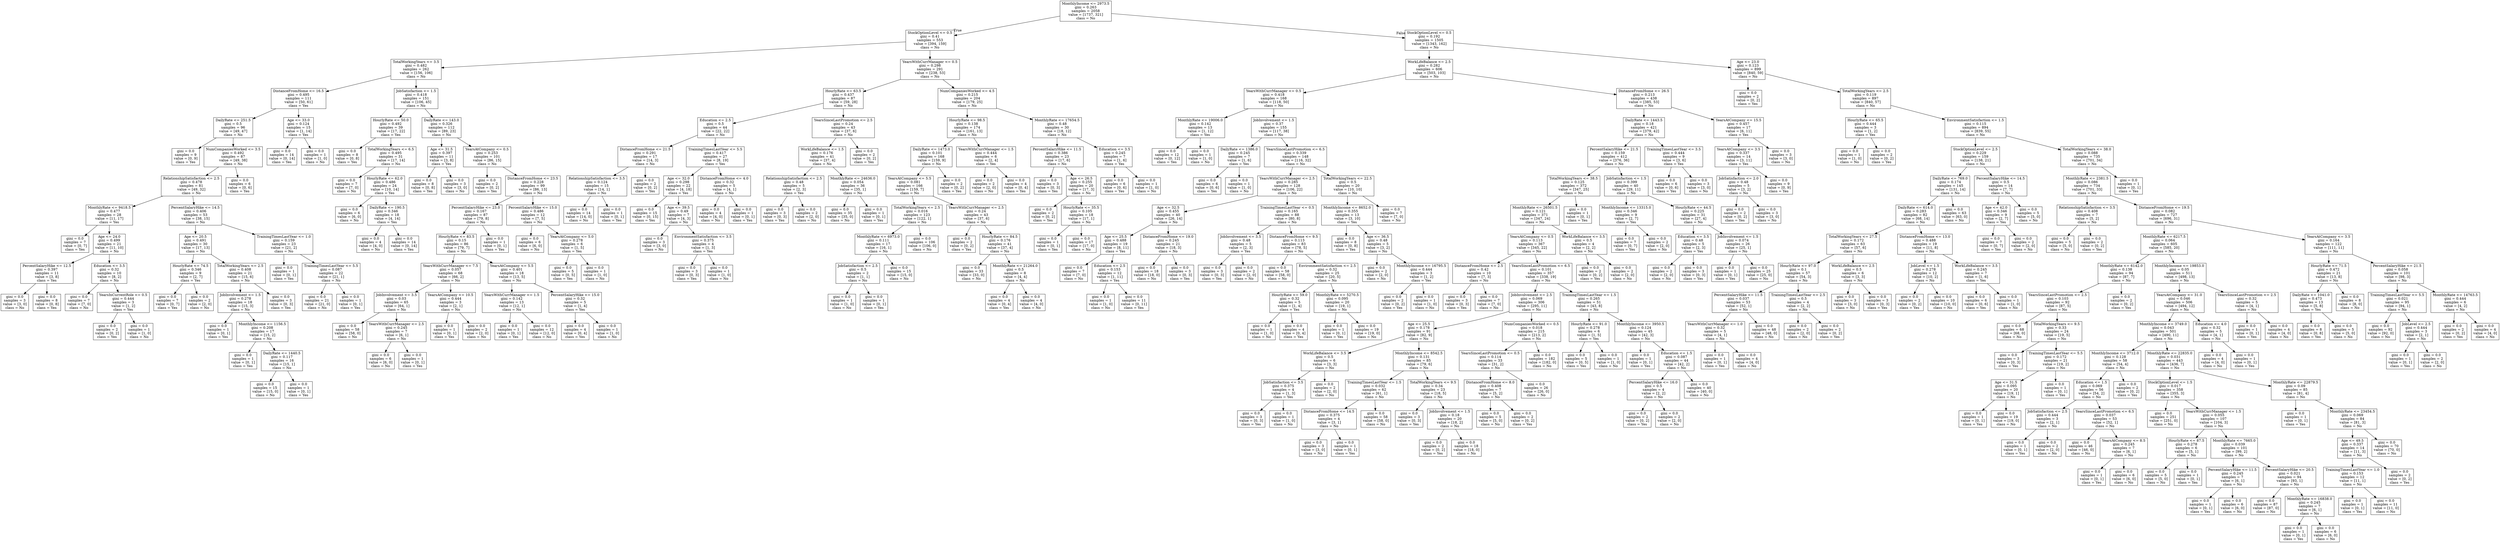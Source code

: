 digraph Tree {
node [shape=box] ;
0 [label="MonthlyIncome <= 2973.5\ngini = 0.263\nsamples = 2058\nvalue = [1737, 321]\nclass = No"] ;
1 [label="StockOptionLevel <= 0.5\ngini = 0.41\nsamples = 553\nvalue = [394, 159]\nclass = No"] ;
0 -> 1 [labeldistance=2.5, labelangle=45, headlabel="True"] ;
2 [label="TotalWorkingYears <= 3.5\ngini = 0.482\nsamples = 262\nvalue = [156, 106]\nclass = No"] ;
1 -> 2 ;
3 [label="DistanceFromHome <= 16.5\ngini = 0.495\nsamples = 111\nvalue = [50, 61]\nclass = Yes"] ;
2 -> 3 ;
4 [label="DailyRate <= 251.5\ngini = 0.5\nsamples = 96\nvalue = [49, 47]\nclass = No"] ;
3 -> 4 ;
5 [label="gini = 0.0\nsamples = 9\nvalue = [0, 9]\nclass = Yes"] ;
4 -> 5 ;
6 [label="NumCompaniesWorked <= 3.5\ngini = 0.492\nsamples = 87\nvalue = [49, 38]\nclass = No"] ;
4 -> 6 ;
7 [label="RelationshipSatisfaction <= 2.5\ngini = 0.478\nsamples = 81\nvalue = [49, 32]\nclass = No"] ;
6 -> 7 ;
8 [label="MonthlyRate <= 9418.5\ngini = 0.477\nsamples = 28\nvalue = [11, 17]\nclass = Yes"] ;
7 -> 8 ;
9 [label="gini = 0.0\nsamples = 7\nvalue = [0, 7]\nclass = Yes"] ;
8 -> 9 ;
10 [label="Age <= 24.0\ngini = 0.499\nsamples = 21\nvalue = [11, 10]\nclass = No"] ;
8 -> 10 ;
11 [label="PercentSalaryHike <= 12.5\ngini = 0.397\nsamples = 11\nvalue = [3, 8]\nclass = Yes"] ;
10 -> 11 ;
12 [label="gini = 0.0\nsamples = 3\nvalue = [3, 0]\nclass = No"] ;
11 -> 12 ;
13 [label="gini = 0.0\nsamples = 8\nvalue = [0, 8]\nclass = Yes"] ;
11 -> 13 ;
14 [label="Education <= 3.5\ngini = 0.32\nsamples = 10\nvalue = [8, 2]\nclass = No"] ;
10 -> 14 ;
15 [label="gini = 0.0\nsamples = 7\nvalue = [7, 0]\nclass = No"] ;
14 -> 15 ;
16 [label="YearsInCurrentRole <= 0.5\ngini = 0.444\nsamples = 3\nvalue = [1, 2]\nclass = Yes"] ;
14 -> 16 ;
17 [label="gini = 0.0\nsamples = 2\nvalue = [0, 2]\nclass = Yes"] ;
16 -> 17 ;
18 [label="gini = 0.0\nsamples = 1\nvalue = [1, 0]\nclass = No"] ;
16 -> 18 ;
19 [label="PercentSalaryHike <= 14.5\ngini = 0.406\nsamples = 53\nvalue = [38, 15]\nclass = No"] ;
7 -> 19 ;
20 [label="Age <= 20.5\ngini = 0.491\nsamples = 30\nvalue = [17, 13]\nclass = No"] ;
19 -> 20 ;
21 [label="HourlyRate <= 74.5\ngini = 0.346\nsamples = 9\nvalue = [2, 7]\nclass = Yes"] ;
20 -> 21 ;
22 [label="gini = 0.0\nsamples = 7\nvalue = [0, 7]\nclass = Yes"] ;
21 -> 22 ;
23 [label="gini = 0.0\nsamples = 2\nvalue = [2, 0]\nclass = No"] ;
21 -> 23 ;
24 [label="TotalWorkingYears <= 2.5\ngini = 0.408\nsamples = 21\nvalue = [15, 6]\nclass = No"] ;
20 -> 24 ;
25 [label="JobInvolvement <= 1.5\ngini = 0.278\nsamples = 18\nvalue = [15, 3]\nclass = No"] ;
24 -> 25 ;
26 [label="gini = 0.0\nsamples = 1\nvalue = [0, 1]\nclass = Yes"] ;
25 -> 26 ;
27 [label="MonthlyIncome <= 1156.5\ngini = 0.208\nsamples = 17\nvalue = [15, 2]\nclass = No"] ;
25 -> 27 ;
28 [label="gini = 0.0\nsamples = 1\nvalue = [0, 1]\nclass = Yes"] ;
27 -> 28 ;
29 [label="DailyRate <= 1440.5\ngini = 0.117\nsamples = 16\nvalue = [15, 1]\nclass = No"] ;
27 -> 29 ;
30 [label="gini = 0.0\nsamples = 15\nvalue = [15, 0]\nclass = No"] ;
29 -> 30 ;
31 [label="gini = 0.0\nsamples = 1\nvalue = [0, 1]\nclass = Yes"] ;
29 -> 31 ;
32 [label="gini = 0.0\nsamples = 3\nvalue = [0, 3]\nclass = Yes"] ;
24 -> 32 ;
33 [label="TrainingTimesLastYear <= 1.0\ngini = 0.159\nsamples = 23\nvalue = [21, 2]\nclass = No"] ;
19 -> 33 ;
34 [label="gini = 0.0\nsamples = 1\nvalue = [0, 1]\nclass = Yes"] ;
33 -> 34 ;
35 [label="TrainingTimesLastYear <= 5.5\ngini = 0.087\nsamples = 22\nvalue = [21, 1]\nclass = No"] ;
33 -> 35 ;
36 [label="gini = 0.0\nsamples = 21\nvalue = [21, 0]\nclass = No"] ;
35 -> 36 ;
37 [label="gini = 0.0\nsamples = 1\nvalue = [0, 1]\nclass = Yes"] ;
35 -> 37 ;
38 [label="gini = 0.0\nsamples = 6\nvalue = [0, 6]\nclass = Yes"] ;
6 -> 38 ;
39 [label="Age <= 33.0\ngini = 0.124\nsamples = 15\nvalue = [1, 14]\nclass = Yes"] ;
3 -> 39 ;
40 [label="gini = 0.0\nsamples = 14\nvalue = [0, 14]\nclass = Yes"] ;
39 -> 40 ;
41 [label="gini = 0.0\nsamples = 1\nvalue = [1, 0]\nclass = No"] ;
39 -> 41 ;
42 [label="JobSatisfaction <= 1.5\ngini = 0.418\nsamples = 151\nvalue = [106, 45]\nclass = No"] ;
2 -> 42 ;
43 [label="HourlyRate <= 50.0\ngini = 0.492\nsamples = 39\nvalue = [17, 22]\nclass = Yes"] ;
42 -> 43 ;
44 [label="gini = 0.0\nsamples = 8\nvalue = [0, 8]\nclass = Yes"] ;
43 -> 44 ;
45 [label="TotalWorkingYears <= 6.5\ngini = 0.495\nsamples = 31\nvalue = [17, 14]\nclass = No"] ;
43 -> 45 ;
46 [label="gini = 0.0\nsamples = 7\nvalue = [7, 0]\nclass = No"] ;
45 -> 46 ;
47 [label="HourlyRate <= 62.0\ngini = 0.486\nsamples = 24\nvalue = [10, 14]\nclass = Yes"] ;
45 -> 47 ;
48 [label="gini = 0.0\nsamples = 6\nvalue = [6, 0]\nclass = No"] ;
47 -> 48 ;
49 [label="DailyRate <= 190.5\ngini = 0.346\nsamples = 18\nvalue = [4, 14]\nclass = Yes"] ;
47 -> 49 ;
50 [label="gini = 0.0\nsamples = 4\nvalue = [4, 0]\nclass = No"] ;
49 -> 50 ;
51 [label="gini = 0.0\nsamples = 14\nvalue = [0, 14]\nclass = Yes"] ;
49 -> 51 ;
52 [label="DailyRate <= 143.0\ngini = 0.326\nsamples = 112\nvalue = [89, 23]\nclass = No"] ;
42 -> 52 ;
53 [label="Age <= 31.5\ngini = 0.397\nsamples = 11\nvalue = [3, 8]\nclass = Yes"] ;
52 -> 53 ;
54 [label="gini = 0.0\nsamples = 8\nvalue = [0, 8]\nclass = Yes"] ;
53 -> 54 ;
55 [label="gini = 0.0\nsamples = 3\nvalue = [3, 0]\nclass = No"] ;
53 -> 55 ;
56 [label="YearsAtCompany <= 0.5\ngini = 0.253\nsamples = 101\nvalue = [86, 15]\nclass = No"] ;
52 -> 56 ;
57 [label="gini = 0.0\nsamples = 2\nvalue = [0, 2]\nclass = Yes"] ;
56 -> 57 ;
58 [label="DistanceFromHome <= 23.5\ngini = 0.228\nsamples = 99\nvalue = [86, 13]\nclass = No"] ;
56 -> 58 ;
59 [label="PercentSalaryHike <= 23.0\ngini = 0.167\nsamples = 87\nvalue = [79, 8]\nclass = No"] ;
58 -> 59 ;
60 [label="HourlyRate <= 83.5\ngini = 0.15\nsamples = 86\nvalue = [79, 7]\nclass = No"] ;
59 -> 60 ;
61 [label="YearsWithCurrManager <= 7.5\ngini = 0.057\nsamples = 68\nvalue = [66, 2]\nclass = No"] ;
60 -> 61 ;
62 [label="JobInvolvement <= 3.5\ngini = 0.03\nsamples = 65\nvalue = [64, 1]\nclass = No"] ;
61 -> 62 ;
63 [label="gini = 0.0\nsamples = 58\nvalue = [58, 0]\nclass = No"] ;
62 -> 63 ;
64 [label="YearsWithCurrManager <= 2.5\ngini = 0.245\nsamples = 7\nvalue = [6, 1]\nclass = No"] ;
62 -> 64 ;
65 [label="gini = 0.0\nsamples = 6\nvalue = [6, 0]\nclass = No"] ;
64 -> 65 ;
66 [label="gini = 0.0\nsamples = 1\nvalue = [0, 1]\nclass = Yes"] ;
64 -> 66 ;
67 [label="YearsAtCompany <= 10.5\ngini = 0.444\nsamples = 3\nvalue = [2, 1]\nclass = No"] ;
61 -> 67 ;
68 [label="gini = 0.0\nsamples = 1\nvalue = [0, 1]\nclass = Yes"] ;
67 -> 68 ;
69 [label="gini = 0.0\nsamples = 2\nvalue = [2, 0]\nclass = No"] ;
67 -> 69 ;
70 [label="YearsAtCompany <= 5.5\ngini = 0.401\nsamples = 18\nvalue = [13, 5]\nclass = No"] ;
60 -> 70 ;
71 [label="YearsWithCurrManager <= 1.5\ngini = 0.142\nsamples = 13\nvalue = [12, 1]\nclass = No"] ;
70 -> 71 ;
72 [label="gini = 0.0\nsamples = 1\nvalue = [0, 1]\nclass = Yes"] ;
71 -> 72 ;
73 [label="gini = 0.0\nsamples = 12\nvalue = [12, 0]\nclass = No"] ;
71 -> 73 ;
74 [label="PercentSalaryHike <= 15.0\ngini = 0.32\nsamples = 5\nvalue = [1, 4]\nclass = Yes"] ;
70 -> 74 ;
75 [label="gini = 0.0\nsamples = 4\nvalue = [0, 4]\nclass = Yes"] ;
74 -> 75 ;
76 [label="gini = 0.0\nsamples = 1\nvalue = [1, 0]\nclass = No"] ;
74 -> 76 ;
77 [label="gini = 0.0\nsamples = 1\nvalue = [0, 1]\nclass = Yes"] ;
59 -> 77 ;
78 [label="PercentSalaryHike <= 15.0\ngini = 0.486\nsamples = 12\nvalue = [7, 5]\nclass = No"] ;
58 -> 78 ;
79 [label="gini = 0.0\nsamples = 6\nvalue = [6, 0]\nclass = No"] ;
78 -> 79 ;
80 [label="YearsAtCompany <= 5.0\ngini = 0.278\nsamples = 6\nvalue = [1, 5]\nclass = Yes"] ;
78 -> 80 ;
81 [label="gini = 0.0\nsamples = 5\nvalue = [0, 5]\nclass = Yes"] ;
80 -> 81 ;
82 [label="gini = 0.0\nsamples = 1\nvalue = [1, 0]\nclass = No"] ;
80 -> 82 ;
83 [label="YearsWithCurrManager <= 0.5\ngini = 0.298\nsamples = 291\nvalue = [238, 53]\nclass = No"] ;
1 -> 83 ;
84 [label="HourlyRate <= 63.5\ngini = 0.437\nsamples = 87\nvalue = [59, 28]\nclass = No"] ;
83 -> 84 ;
85 [label="Education <= 2.5\ngini = 0.5\nsamples = 44\nvalue = [22, 22]\nclass = No"] ;
84 -> 85 ;
86 [label="DistanceFromHome <= 21.5\ngini = 0.291\nsamples = 17\nvalue = [14, 3]\nclass = No"] ;
85 -> 86 ;
87 [label="RelationshipSatisfaction <= 3.5\ngini = 0.124\nsamples = 15\nvalue = [14, 1]\nclass = No"] ;
86 -> 87 ;
88 [label="gini = 0.0\nsamples = 14\nvalue = [14, 0]\nclass = No"] ;
87 -> 88 ;
89 [label="gini = 0.0\nsamples = 1\nvalue = [0, 1]\nclass = Yes"] ;
87 -> 89 ;
90 [label="gini = 0.0\nsamples = 2\nvalue = [0, 2]\nclass = Yes"] ;
86 -> 90 ;
91 [label="TrainingTimesLastYear <= 5.5\ngini = 0.417\nsamples = 27\nvalue = [8, 19]\nclass = Yes"] ;
85 -> 91 ;
92 [label="Age <= 32.0\ngini = 0.298\nsamples = 22\nvalue = [4, 18]\nclass = Yes"] ;
91 -> 92 ;
93 [label="gini = 0.0\nsamples = 15\nvalue = [0, 15]\nclass = Yes"] ;
92 -> 93 ;
94 [label="Age <= 39.5\ngini = 0.49\nsamples = 7\nvalue = [4, 3]\nclass = No"] ;
92 -> 94 ;
95 [label="gini = 0.0\nsamples = 3\nvalue = [3, 0]\nclass = No"] ;
94 -> 95 ;
96 [label="EnvironmentSatisfaction <= 3.5\ngini = 0.375\nsamples = 4\nvalue = [1, 3]\nclass = Yes"] ;
94 -> 96 ;
97 [label="gini = 0.0\nsamples = 3\nvalue = [0, 3]\nclass = Yes"] ;
96 -> 97 ;
98 [label="gini = 0.0\nsamples = 1\nvalue = [1, 0]\nclass = No"] ;
96 -> 98 ;
99 [label="DistanceFromHome <= 4.0\ngini = 0.32\nsamples = 5\nvalue = [4, 1]\nclass = No"] ;
91 -> 99 ;
100 [label="gini = 0.0\nsamples = 4\nvalue = [4, 0]\nclass = No"] ;
99 -> 100 ;
101 [label="gini = 0.0\nsamples = 1\nvalue = [0, 1]\nclass = Yes"] ;
99 -> 101 ;
102 [label="YearsSinceLastPromotion <= 2.5\ngini = 0.24\nsamples = 43\nvalue = [37, 6]\nclass = No"] ;
84 -> 102 ;
103 [label="WorkLifeBalance <= 1.5\ngini = 0.176\nsamples = 41\nvalue = [37, 4]\nclass = No"] ;
102 -> 103 ;
104 [label="RelationshipSatisfaction <= 2.5\ngini = 0.48\nsamples = 5\nvalue = [2, 3]\nclass = Yes"] ;
103 -> 104 ;
105 [label="gini = 0.0\nsamples = 3\nvalue = [0, 3]\nclass = Yes"] ;
104 -> 105 ;
106 [label="gini = 0.0\nsamples = 2\nvalue = [2, 0]\nclass = No"] ;
104 -> 106 ;
107 [label="MonthlyRate <= 24636.0\ngini = 0.054\nsamples = 36\nvalue = [35, 1]\nclass = No"] ;
103 -> 107 ;
108 [label="gini = 0.0\nsamples = 35\nvalue = [35, 0]\nclass = No"] ;
107 -> 108 ;
109 [label="gini = 0.0\nsamples = 1\nvalue = [0, 1]\nclass = Yes"] ;
107 -> 109 ;
110 [label="gini = 0.0\nsamples = 2\nvalue = [0, 2]\nclass = Yes"] ;
102 -> 110 ;
111 [label="NumCompaniesWorked <= 4.5\ngini = 0.215\nsamples = 204\nvalue = [179, 25]\nclass = No"] ;
83 -> 111 ;
112 [label="HourlyRate <= 98.5\ngini = 0.138\nsamples = 174\nvalue = [161, 13]\nclass = No"] ;
111 -> 112 ;
113 [label="DailyRate <= 1473.0\ngini = 0.101\nsamples = 168\nvalue = [159, 9]\nclass = No"] ;
112 -> 113 ;
114 [label="YearsAtCompany <= 5.5\ngini = 0.081\nsamples = 166\nvalue = [159, 7]\nclass = No"] ;
113 -> 114 ;
115 [label="TotalWorkingYears <= 2.5\ngini = 0.016\nsamples = 123\nvalue = [122, 1]\nclass = No"] ;
114 -> 115 ;
116 [label="MonthlyRate <= 6973.0\ngini = 0.111\nsamples = 17\nvalue = [16, 1]\nclass = No"] ;
115 -> 116 ;
117 [label="JobSatisfaction <= 2.5\ngini = 0.5\nsamples = 2\nvalue = [1, 1]\nclass = No"] ;
116 -> 117 ;
118 [label="gini = 0.0\nsamples = 1\nvalue = [1, 0]\nclass = No"] ;
117 -> 118 ;
119 [label="gini = 0.0\nsamples = 1\nvalue = [0, 1]\nclass = Yes"] ;
117 -> 119 ;
120 [label="gini = 0.0\nsamples = 15\nvalue = [15, 0]\nclass = No"] ;
116 -> 120 ;
121 [label="gini = 0.0\nsamples = 106\nvalue = [106, 0]\nclass = No"] ;
115 -> 121 ;
122 [label="YearsWithCurrManager <= 2.5\ngini = 0.24\nsamples = 43\nvalue = [37, 6]\nclass = No"] ;
114 -> 122 ;
123 [label="gini = 0.0\nsamples = 2\nvalue = [0, 2]\nclass = Yes"] ;
122 -> 123 ;
124 [label="HourlyRate <= 84.5\ngini = 0.176\nsamples = 41\nvalue = [37, 4]\nclass = No"] ;
122 -> 124 ;
125 [label="gini = 0.0\nsamples = 33\nvalue = [33, 0]\nclass = No"] ;
124 -> 125 ;
126 [label="MonthlyRate <= 21264.0\ngini = 0.5\nsamples = 8\nvalue = [4, 4]\nclass = No"] ;
124 -> 126 ;
127 [label="gini = 0.0\nsamples = 4\nvalue = [0, 4]\nclass = Yes"] ;
126 -> 127 ;
128 [label="gini = 0.0\nsamples = 4\nvalue = [4, 0]\nclass = No"] ;
126 -> 128 ;
129 [label="gini = 0.0\nsamples = 2\nvalue = [0, 2]\nclass = Yes"] ;
113 -> 129 ;
130 [label="YearsWithCurrManager <= 1.5\ngini = 0.444\nsamples = 6\nvalue = [2, 4]\nclass = Yes"] ;
112 -> 130 ;
131 [label="gini = 0.0\nsamples = 2\nvalue = [2, 0]\nclass = No"] ;
130 -> 131 ;
132 [label="gini = 0.0\nsamples = 4\nvalue = [0, 4]\nclass = Yes"] ;
130 -> 132 ;
133 [label="MonthlyRate <= 17654.5\ngini = 0.48\nsamples = 30\nvalue = [18, 12]\nclass = No"] ;
111 -> 133 ;
134 [label="PercentSalaryHike <= 11.5\ngini = 0.386\nsamples = 23\nvalue = [17, 6]\nclass = No"] ;
133 -> 134 ;
135 [label="gini = 0.0\nsamples = 3\nvalue = [0, 3]\nclass = Yes"] ;
134 -> 135 ;
136 [label="Age <= 26.5\ngini = 0.255\nsamples = 20\nvalue = [17, 3]\nclass = No"] ;
134 -> 136 ;
137 [label="gini = 0.0\nsamples = 2\nvalue = [0, 2]\nclass = Yes"] ;
136 -> 137 ;
138 [label="HourlyRate <= 35.5\ngini = 0.105\nsamples = 18\nvalue = [17, 1]\nclass = No"] ;
136 -> 138 ;
139 [label="gini = 0.0\nsamples = 1\nvalue = [0, 1]\nclass = Yes"] ;
138 -> 139 ;
140 [label="gini = 0.0\nsamples = 17\nvalue = [17, 0]\nclass = No"] ;
138 -> 140 ;
141 [label="Education <= 3.5\ngini = 0.245\nsamples = 7\nvalue = [1, 6]\nclass = Yes"] ;
133 -> 141 ;
142 [label="gini = 0.0\nsamples = 6\nvalue = [0, 6]\nclass = Yes"] ;
141 -> 142 ;
143 [label="gini = 0.0\nsamples = 1\nvalue = [1, 0]\nclass = No"] ;
141 -> 143 ;
144 [label="StockOptionLevel <= 0.5\ngini = 0.192\nsamples = 1505\nvalue = [1343, 162]\nclass = No"] ;
0 -> 144 [labeldistance=2.5, labelangle=-45, headlabel="False"] ;
145 [label="WorkLifeBalance <= 2.5\ngini = 0.282\nsamples = 606\nvalue = [503, 103]\nclass = No"] ;
144 -> 145 ;
146 [label="YearsWithCurrManager <= 0.5\ngini = 0.418\nsamples = 168\nvalue = [118, 50]\nclass = No"] ;
145 -> 146 ;
147 [label="MonthlyRate <= 19006.0\ngini = 0.142\nsamples = 13\nvalue = [1, 12]\nclass = Yes"] ;
146 -> 147 ;
148 [label="gini = 0.0\nsamples = 12\nvalue = [0, 12]\nclass = Yes"] ;
147 -> 148 ;
149 [label="gini = 0.0\nsamples = 1\nvalue = [1, 0]\nclass = No"] ;
147 -> 149 ;
150 [label="JobInvolvement <= 1.5\ngini = 0.37\nsamples = 155\nvalue = [117, 38]\nclass = No"] ;
146 -> 150 ;
151 [label="DailyRate <= 1386.0\ngini = 0.245\nsamples = 7\nvalue = [1, 6]\nclass = Yes"] ;
150 -> 151 ;
152 [label="gini = 0.0\nsamples = 6\nvalue = [0, 6]\nclass = Yes"] ;
151 -> 152 ;
153 [label="gini = 0.0\nsamples = 1\nvalue = [1, 0]\nclass = No"] ;
151 -> 153 ;
154 [label="YearsSinceLastPromotion <= 6.5\ngini = 0.339\nsamples = 148\nvalue = [116, 32]\nclass = No"] ;
150 -> 154 ;
155 [label="YearsWithCurrManager <= 2.5\ngini = 0.285\nsamples = 128\nvalue = [106, 22]\nclass = No"] ;
154 -> 155 ;
156 [label="Age <= 32.5\ngini = 0.455\nsamples = 40\nvalue = [26, 14]\nclass = No"] ;
155 -> 156 ;
157 [label="Age <= 25.5\ngini = 0.488\nsamples = 19\nvalue = [8, 11]\nclass = Yes"] ;
156 -> 157 ;
158 [label="gini = 0.0\nsamples = 7\nvalue = [7, 0]\nclass = No"] ;
157 -> 158 ;
159 [label="Education <= 2.5\ngini = 0.153\nsamples = 12\nvalue = [1, 11]\nclass = Yes"] ;
157 -> 159 ;
160 [label="gini = 0.0\nsamples = 1\nvalue = [1, 0]\nclass = No"] ;
159 -> 160 ;
161 [label="gini = 0.0\nsamples = 11\nvalue = [0, 11]\nclass = Yes"] ;
159 -> 161 ;
162 [label="DistanceFromHome <= 19.0\ngini = 0.245\nsamples = 21\nvalue = [18, 3]\nclass = No"] ;
156 -> 162 ;
163 [label="gini = 0.0\nsamples = 18\nvalue = [18, 0]\nclass = No"] ;
162 -> 163 ;
164 [label="gini = 0.0\nsamples = 3\nvalue = [0, 3]\nclass = Yes"] ;
162 -> 164 ;
165 [label="TrainingTimesLastYear <= 0.5\ngini = 0.165\nsamples = 88\nvalue = [80, 8]\nclass = No"] ;
155 -> 165 ;
166 [label="JobInvolvement <= 3.5\ngini = 0.48\nsamples = 5\nvalue = [2, 3]\nclass = Yes"] ;
165 -> 166 ;
167 [label="gini = 0.0\nsamples = 3\nvalue = [0, 3]\nclass = Yes"] ;
166 -> 167 ;
168 [label="gini = 0.0\nsamples = 2\nvalue = [2, 0]\nclass = No"] ;
166 -> 168 ;
169 [label="DistanceFromHome <= 9.5\ngini = 0.113\nsamples = 83\nvalue = [78, 5]\nclass = No"] ;
165 -> 169 ;
170 [label="gini = 0.0\nsamples = 58\nvalue = [58, 0]\nclass = No"] ;
169 -> 170 ;
171 [label="EnvironmentSatisfaction <= 2.5\ngini = 0.32\nsamples = 25\nvalue = [20, 5]\nclass = No"] ;
169 -> 171 ;
172 [label="HourlyRate <= 59.0\ngini = 0.32\nsamples = 5\nvalue = [1, 4]\nclass = Yes"] ;
171 -> 172 ;
173 [label="gini = 0.0\nsamples = 1\nvalue = [1, 0]\nclass = No"] ;
172 -> 173 ;
174 [label="gini = 0.0\nsamples = 4\nvalue = [0, 4]\nclass = Yes"] ;
172 -> 174 ;
175 [label="MonthlyRate <= 5270.5\ngini = 0.095\nsamples = 20\nvalue = [19, 1]\nclass = No"] ;
171 -> 175 ;
176 [label="gini = 0.0\nsamples = 1\nvalue = [0, 1]\nclass = Yes"] ;
175 -> 176 ;
177 [label="gini = 0.0\nsamples = 19\nvalue = [19, 0]\nclass = No"] ;
175 -> 177 ;
178 [label="TotalWorkingYears <= 22.5\ngini = 0.5\nsamples = 20\nvalue = [10, 10]\nclass = No"] ;
154 -> 178 ;
179 [label="MonthlyIncome <= 8652.0\ngini = 0.355\nsamples = 13\nvalue = [3, 10]\nclass = Yes"] ;
178 -> 179 ;
180 [label="gini = 0.0\nsamples = 8\nvalue = [0, 8]\nclass = Yes"] ;
179 -> 180 ;
181 [label="Age <= 36.5\ngini = 0.48\nsamples = 5\nvalue = [3, 2]\nclass = No"] ;
179 -> 181 ;
182 [label="gini = 0.0\nsamples = 2\nvalue = [2, 0]\nclass = No"] ;
181 -> 182 ;
183 [label="MonthlyIncome <= 16795.5\ngini = 0.444\nsamples = 3\nvalue = [1, 2]\nclass = Yes"] ;
181 -> 183 ;
184 [label="gini = 0.0\nsamples = 2\nvalue = [0, 2]\nclass = Yes"] ;
183 -> 184 ;
185 [label="gini = 0.0\nsamples = 1\nvalue = [1, 0]\nclass = No"] ;
183 -> 185 ;
186 [label="gini = 0.0\nsamples = 7\nvalue = [7, 0]\nclass = No"] ;
178 -> 186 ;
187 [label="DistanceFromHome <= 26.5\ngini = 0.213\nsamples = 438\nvalue = [385, 53]\nclass = No"] ;
145 -> 187 ;
188 [label="DailyRate <= 1443.5\ngini = 0.18\nsamples = 421\nvalue = [379, 42]\nclass = No"] ;
187 -> 188 ;
189 [label="PercentSalaryHike <= 21.5\ngini = 0.159\nsamples = 412\nvalue = [376, 36]\nclass = No"] ;
188 -> 189 ;
190 [label="TotalWorkingYears <= 38.5\ngini = 0.125\nsamples = 372\nvalue = [347, 25]\nclass = No"] ;
189 -> 190 ;
191 [label="MonthlyRate <= 26501.5\ngini = 0.121\nsamples = 371\nvalue = [347, 24]\nclass = No"] ;
190 -> 191 ;
192 [label="YearsAtCompany <= 0.5\ngini = 0.113\nsamples = 367\nvalue = [345, 22]\nclass = No"] ;
191 -> 192 ;
193 [label="DistanceFromHome <= 2.5\ngini = 0.42\nsamples = 10\nvalue = [7, 3]\nclass = No"] ;
192 -> 193 ;
194 [label="gini = 0.0\nsamples = 3\nvalue = [0, 3]\nclass = Yes"] ;
193 -> 194 ;
195 [label="gini = 0.0\nsamples = 7\nvalue = [7, 0]\nclass = No"] ;
193 -> 195 ;
196 [label="YearsSinceLastPromotion <= 6.5\ngini = 0.101\nsamples = 357\nvalue = [338, 19]\nclass = No"] ;
192 -> 196 ;
197 [label="JobInvolvement <= 2.5\ngini = 0.069\nsamples = 306\nvalue = [295, 11]\nclass = No"] ;
196 -> 197 ;
198 [label="Age <= 25.5\ngini = 0.178\nsamples = 91\nvalue = [82, 9]\nclass = No"] ;
197 -> 198 ;
199 [label="WorkLifeBalance <= 3.5\ngini = 0.5\nsamples = 6\nvalue = [3, 3]\nclass = No"] ;
198 -> 199 ;
200 [label="JobSatisfaction <= 3.5\ngini = 0.375\nsamples = 4\nvalue = [1, 3]\nclass = Yes"] ;
199 -> 200 ;
201 [label="gini = 0.0\nsamples = 3\nvalue = [0, 3]\nclass = Yes"] ;
200 -> 201 ;
202 [label="gini = 0.0\nsamples = 1\nvalue = [1, 0]\nclass = No"] ;
200 -> 202 ;
203 [label="gini = 0.0\nsamples = 2\nvalue = [2, 0]\nclass = No"] ;
199 -> 203 ;
204 [label="MonthlyIncome <= 8542.5\ngini = 0.131\nsamples = 85\nvalue = [79, 6]\nclass = No"] ;
198 -> 204 ;
205 [label="TrainingTimesLastYear <= 1.5\ngini = 0.032\nsamples = 62\nvalue = [61, 1]\nclass = No"] ;
204 -> 205 ;
206 [label="DistanceFromHome <= 14.5\ngini = 0.375\nsamples = 4\nvalue = [3, 1]\nclass = No"] ;
205 -> 206 ;
207 [label="gini = 0.0\nsamples = 3\nvalue = [3, 0]\nclass = No"] ;
206 -> 207 ;
208 [label="gini = 0.0\nsamples = 1\nvalue = [0, 1]\nclass = Yes"] ;
206 -> 208 ;
209 [label="gini = 0.0\nsamples = 58\nvalue = [58, 0]\nclass = No"] ;
205 -> 209 ;
210 [label="TotalWorkingYears <= 9.5\ngini = 0.34\nsamples = 23\nvalue = [18, 5]\nclass = No"] ;
204 -> 210 ;
211 [label="gini = 0.0\nsamples = 3\nvalue = [0, 3]\nclass = Yes"] ;
210 -> 211 ;
212 [label="JobInvolvement <= 1.5\ngini = 0.18\nsamples = 20\nvalue = [18, 2]\nclass = No"] ;
210 -> 212 ;
213 [label="gini = 0.0\nsamples = 2\nvalue = [0, 2]\nclass = Yes"] ;
212 -> 213 ;
214 [label="gini = 0.0\nsamples = 18\nvalue = [18, 0]\nclass = No"] ;
212 -> 214 ;
215 [label="NumCompaniesWorked <= 0.5\ngini = 0.018\nsamples = 215\nvalue = [213, 2]\nclass = No"] ;
197 -> 215 ;
216 [label="YearsSinceLastPromotion <= 0.5\ngini = 0.114\nsamples = 33\nvalue = [31, 2]\nclass = No"] ;
215 -> 216 ;
217 [label="DistanceFromHome <= 8.0\ngini = 0.408\nsamples = 7\nvalue = [5, 2]\nclass = No"] ;
216 -> 217 ;
218 [label="gini = 0.0\nsamples = 5\nvalue = [5, 0]\nclass = No"] ;
217 -> 218 ;
219 [label="gini = 0.0\nsamples = 2\nvalue = [0, 2]\nclass = Yes"] ;
217 -> 219 ;
220 [label="gini = 0.0\nsamples = 26\nvalue = [26, 0]\nclass = No"] ;
216 -> 220 ;
221 [label="gini = 0.0\nsamples = 182\nvalue = [182, 0]\nclass = No"] ;
215 -> 221 ;
222 [label="TrainingTimesLastYear <= 1.5\ngini = 0.265\nsamples = 51\nvalue = [43, 8]\nclass = No"] ;
196 -> 222 ;
223 [label="HourlyRate <= 91.0\ngini = 0.278\nsamples = 6\nvalue = [1, 5]\nclass = Yes"] ;
222 -> 223 ;
224 [label="gini = 0.0\nsamples = 5\nvalue = [0, 5]\nclass = Yes"] ;
223 -> 224 ;
225 [label="gini = 0.0\nsamples = 1\nvalue = [1, 0]\nclass = No"] ;
223 -> 225 ;
226 [label="MonthlyIncome <= 3950.5\ngini = 0.124\nsamples = 45\nvalue = [42, 3]\nclass = No"] ;
222 -> 226 ;
227 [label="gini = 0.0\nsamples = 1\nvalue = [0, 1]\nclass = Yes"] ;
226 -> 227 ;
228 [label="Education <= 1.5\ngini = 0.087\nsamples = 44\nvalue = [42, 2]\nclass = No"] ;
226 -> 228 ;
229 [label="PercentSalaryHike <= 16.0\ngini = 0.5\nsamples = 4\nvalue = [2, 2]\nclass = No"] ;
228 -> 229 ;
230 [label="gini = 0.0\nsamples = 2\nvalue = [0, 2]\nclass = Yes"] ;
229 -> 230 ;
231 [label="gini = 0.0\nsamples = 2\nvalue = [2, 0]\nclass = No"] ;
229 -> 231 ;
232 [label="gini = 0.0\nsamples = 40\nvalue = [40, 0]\nclass = No"] ;
228 -> 232 ;
233 [label="WorkLifeBalance <= 3.5\ngini = 0.5\nsamples = 4\nvalue = [2, 2]\nclass = No"] ;
191 -> 233 ;
234 [label="gini = 0.0\nsamples = 2\nvalue = [0, 2]\nclass = Yes"] ;
233 -> 234 ;
235 [label="gini = 0.0\nsamples = 2\nvalue = [2, 0]\nclass = No"] ;
233 -> 235 ;
236 [label="gini = 0.0\nsamples = 1\nvalue = [0, 1]\nclass = Yes"] ;
190 -> 236 ;
237 [label="JobSatisfaction <= 1.5\ngini = 0.399\nsamples = 40\nvalue = [29, 11]\nclass = No"] ;
189 -> 237 ;
238 [label="MonthlyIncome <= 13315.0\ngini = 0.346\nsamples = 9\nvalue = [2, 7]\nclass = Yes"] ;
237 -> 238 ;
239 [label="gini = 0.0\nsamples = 7\nvalue = [0, 7]\nclass = Yes"] ;
238 -> 239 ;
240 [label="gini = 0.0\nsamples = 2\nvalue = [2, 0]\nclass = No"] ;
238 -> 240 ;
241 [label="HourlyRate <= 44.5\ngini = 0.225\nsamples = 31\nvalue = [27, 4]\nclass = No"] ;
237 -> 241 ;
242 [label="Education <= 3.5\ngini = 0.48\nsamples = 5\nvalue = [2, 3]\nclass = Yes"] ;
241 -> 242 ;
243 [label="gini = 0.0\nsamples = 2\nvalue = [2, 0]\nclass = No"] ;
242 -> 243 ;
244 [label="gini = 0.0\nsamples = 3\nvalue = [0, 3]\nclass = Yes"] ;
242 -> 244 ;
245 [label="JobInvolvement <= 1.5\ngini = 0.074\nsamples = 26\nvalue = [25, 1]\nclass = No"] ;
241 -> 245 ;
246 [label="gini = 0.0\nsamples = 1\nvalue = [0, 1]\nclass = Yes"] ;
245 -> 246 ;
247 [label="gini = 0.0\nsamples = 25\nvalue = [25, 0]\nclass = No"] ;
245 -> 247 ;
248 [label="TrainingTimesLastYear <= 3.5\ngini = 0.444\nsamples = 9\nvalue = [3, 6]\nclass = Yes"] ;
188 -> 248 ;
249 [label="gini = 0.0\nsamples = 6\nvalue = [0, 6]\nclass = Yes"] ;
248 -> 249 ;
250 [label="gini = 0.0\nsamples = 3\nvalue = [3, 0]\nclass = No"] ;
248 -> 250 ;
251 [label="YearsAtCompany <= 15.5\ngini = 0.457\nsamples = 17\nvalue = [6, 11]\nclass = Yes"] ;
187 -> 251 ;
252 [label="YearsAtCompany <= 3.5\ngini = 0.337\nsamples = 14\nvalue = [3, 11]\nclass = Yes"] ;
251 -> 252 ;
253 [label="JobSatisfaction <= 2.0\ngini = 0.48\nsamples = 5\nvalue = [3, 2]\nclass = No"] ;
252 -> 253 ;
254 [label="gini = 0.0\nsamples = 2\nvalue = [0, 2]\nclass = Yes"] ;
253 -> 254 ;
255 [label="gini = 0.0\nsamples = 3\nvalue = [3, 0]\nclass = No"] ;
253 -> 255 ;
256 [label="gini = 0.0\nsamples = 9\nvalue = [0, 9]\nclass = Yes"] ;
252 -> 256 ;
257 [label="gini = 0.0\nsamples = 3\nvalue = [3, 0]\nclass = No"] ;
251 -> 257 ;
258 [label="Age <= 23.0\ngini = 0.123\nsamples = 899\nvalue = [840, 59]\nclass = No"] ;
144 -> 258 ;
259 [label="gini = 0.0\nsamples = 2\nvalue = [0, 2]\nclass = Yes"] ;
258 -> 259 ;
260 [label="TotalWorkingYears <= 2.5\ngini = 0.119\nsamples = 897\nvalue = [840, 57]\nclass = No"] ;
258 -> 260 ;
261 [label="HourlyRate <= 65.5\ngini = 0.444\nsamples = 3\nvalue = [1, 2]\nclass = Yes"] ;
260 -> 261 ;
262 [label="gini = 0.0\nsamples = 1\nvalue = [1, 0]\nclass = No"] ;
261 -> 262 ;
263 [label="gini = 0.0\nsamples = 2\nvalue = [0, 2]\nclass = Yes"] ;
261 -> 263 ;
264 [label="EnvironmentSatisfaction <= 1.5\ngini = 0.115\nsamples = 894\nvalue = [839, 55]\nclass = No"] ;
260 -> 264 ;
265 [label="StockOptionLevel <= 2.5\ngini = 0.229\nsamples = 159\nvalue = [138, 21]\nclass = No"] ;
264 -> 265 ;
266 [label="DailyRate <= 769.0\ngini = 0.174\nsamples = 145\nvalue = [131, 14]\nclass = No"] ;
265 -> 266 ;
267 [label="DailyRate <= 614.0\ngini = 0.283\nsamples = 82\nvalue = [68, 14]\nclass = No"] ;
266 -> 267 ;
268 [label="TotalWorkingYears <= 27.5\ngini = 0.172\nsamples = 63\nvalue = [57, 6]\nclass = No"] ;
267 -> 268 ;
269 [label="HourlyRate <= 97.0\ngini = 0.1\nsamples = 57\nvalue = [54, 3]\nclass = No"] ;
268 -> 269 ;
270 [label="PercentSalaryHike <= 11.5\ngini = 0.037\nsamples = 53\nvalue = [52, 1]\nclass = No"] ;
269 -> 270 ;
271 [label="YearsWithCurrManager <= 1.0\ngini = 0.32\nsamples = 5\nvalue = [4, 1]\nclass = No"] ;
270 -> 271 ;
272 [label="gini = 0.0\nsamples = 1\nvalue = [0, 1]\nclass = Yes"] ;
271 -> 272 ;
273 [label="gini = 0.0\nsamples = 4\nvalue = [4, 0]\nclass = No"] ;
271 -> 273 ;
274 [label="gini = 0.0\nsamples = 48\nvalue = [48, 0]\nclass = No"] ;
270 -> 274 ;
275 [label="TrainingTimesLastYear <= 2.5\ngini = 0.5\nsamples = 4\nvalue = [2, 2]\nclass = No"] ;
269 -> 275 ;
276 [label="gini = 0.0\nsamples = 2\nvalue = [2, 0]\nclass = No"] ;
275 -> 276 ;
277 [label="gini = 0.0\nsamples = 2\nvalue = [0, 2]\nclass = Yes"] ;
275 -> 277 ;
278 [label="WorkLifeBalance <= 2.5\ngini = 0.5\nsamples = 6\nvalue = [3, 3]\nclass = No"] ;
268 -> 278 ;
279 [label="gini = 0.0\nsamples = 3\nvalue = [3, 0]\nclass = No"] ;
278 -> 279 ;
280 [label="gini = 0.0\nsamples = 3\nvalue = [0, 3]\nclass = Yes"] ;
278 -> 280 ;
281 [label="DistanceFromHome <= 13.0\ngini = 0.488\nsamples = 19\nvalue = [11, 8]\nclass = No"] ;
267 -> 281 ;
282 [label="JobLevel <= 1.5\ngini = 0.278\nsamples = 12\nvalue = [10, 2]\nclass = No"] ;
281 -> 282 ;
283 [label="gini = 0.0\nsamples = 2\nvalue = [0, 2]\nclass = Yes"] ;
282 -> 283 ;
284 [label="gini = 0.0\nsamples = 10\nvalue = [10, 0]\nclass = No"] ;
282 -> 284 ;
285 [label="WorkLifeBalance <= 3.5\ngini = 0.245\nsamples = 7\nvalue = [1, 6]\nclass = Yes"] ;
281 -> 285 ;
286 [label="gini = 0.0\nsamples = 6\nvalue = [0, 6]\nclass = Yes"] ;
285 -> 286 ;
287 [label="gini = 0.0\nsamples = 1\nvalue = [1, 0]\nclass = No"] ;
285 -> 287 ;
288 [label="gini = 0.0\nsamples = 63\nvalue = [63, 0]\nclass = No"] ;
266 -> 288 ;
289 [label="PercentSalaryHike <= 14.5\ngini = 0.5\nsamples = 14\nvalue = [7, 7]\nclass = No"] ;
265 -> 289 ;
290 [label="Age <= 42.0\ngini = 0.346\nsamples = 9\nvalue = [2, 7]\nclass = Yes"] ;
289 -> 290 ;
291 [label="gini = 0.0\nsamples = 7\nvalue = [0, 7]\nclass = Yes"] ;
290 -> 291 ;
292 [label="gini = 0.0\nsamples = 2\nvalue = [2, 0]\nclass = No"] ;
290 -> 292 ;
293 [label="gini = 0.0\nsamples = 5\nvalue = [5, 0]\nclass = No"] ;
289 -> 293 ;
294 [label="TotalWorkingYears <= 38.0\ngini = 0.088\nsamples = 735\nvalue = [701, 34]\nclass = No"] ;
264 -> 294 ;
295 [label="MonthlyRate <= 2381.5\ngini = 0.086\nsamples = 734\nvalue = [701, 33]\nclass = No"] ;
294 -> 295 ;
296 [label="RelationshipSatisfaction <= 3.5\ngini = 0.408\nsamples = 7\nvalue = [5, 2]\nclass = No"] ;
295 -> 296 ;
297 [label="gini = 0.0\nsamples = 5\nvalue = [5, 0]\nclass = No"] ;
296 -> 297 ;
298 [label="gini = 0.0\nsamples = 2\nvalue = [0, 2]\nclass = Yes"] ;
296 -> 298 ;
299 [label="DistanceFromHome <= 19.5\ngini = 0.082\nsamples = 727\nvalue = [696, 31]\nclass = No"] ;
295 -> 299 ;
300 [label="MonthlyRate <= 6217.5\ngini = 0.064\nsamples = 605\nvalue = [585, 20]\nclass = No"] ;
299 -> 300 ;
301 [label="MonthlyRate <= 6142.0\ngini = 0.138\nsamples = 94\nvalue = [87, 7]\nclass = No"] ;
300 -> 301 ;
302 [label="YearsSinceLastPromotion <= 2.5\ngini = 0.103\nsamples = 92\nvalue = [87, 5]\nclass = No"] ;
301 -> 302 ;
303 [label="gini = 0.0\nsamples = 68\nvalue = [68, 0]\nclass = No"] ;
302 -> 303 ;
304 [label="TotalWorkingYears <= 9.5\ngini = 0.33\nsamples = 24\nvalue = [19, 5]\nclass = No"] ;
302 -> 304 ;
305 [label="gini = 0.0\nsamples = 3\nvalue = [0, 3]\nclass = Yes"] ;
304 -> 305 ;
306 [label="TrainingTimesLastYear <= 5.5\ngini = 0.172\nsamples = 21\nvalue = [19, 2]\nclass = No"] ;
304 -> 306 ;
307 [label="Age <= 31.5\ngini = 0.095\nsamples = 20\nvalue = [19, 1]\nclass = No"] ;
306 -> 307 ;
308 [label="gini = 0.0\nsamples = 1\nvalue = [0, 1]\nclass = Yes"] ;
307 -> 308 ;
309 [label="gini = 0.0\nsamples = 19\nvalue = [19, 0]\nclass = No"] ;
307 -> 309 ;
310 [label="gini = 0.0\nsamples = 1\nvalue = [0, 1]\nclass = Yes"] ;
306 -> 310 ;
311 [label="gini = 0.0\nsamples = 2\nvalue = [0, 2]\nclass = Yes"] ;
301 -> 311 ;
312 [label="MonthlyIncome <= 19853.0\ngini = 0.05\nsamples = 511\nvalue = [498, 13]\nclass = No"] ;
300 -> 312 ;
313 [label="YearsAtCompany <= 31.0\ngini = 0.046\nsamples = 506\nvalue = [494, 12]\nclass = No"] ;
312 -> 313 ;
314 [label="MonthlyIncome <= 3749.0\ngini = 0.043\nsamples = 501\nvalue = [490, 11]\nclass = No"] ;
313 -> 314 ;
315 [label="MonthlyIncome <= 3712.0\ngini = 0.128\nsamples = 58\nvalue = [54, 4]\nclass = No"] ;
314 -> 315 ;
316 [label="Education <= 1.5\ngini = 0.069\nsamples = 56\nvalue = [54, 2]\nclass = No"] ;
315 -> 316 ;
317 [label="JobSatisfaction <= 2.5\ngini = 0.444\nsamples = 3\nvalue = [2, 1]\nclass = No"] ;
316 -> 317 ;
318 [label="gini = 0.0\nsamples = 1\nvalue = [0, 1]\nclass = Yes"] ;
317 -> 318 ;
319 [label="gini = 0.0\nsamples = 2\nvalue = [2, 0]\nclass = No"] ;
317 -> 319 ;
320 [label="YearsSinceLastPromotion <= 6.5\ngini = 0.037\nsamples = 53\nvalue = [52, 1]\nclass = No"] ;
316 -> 320 ;
321 [label="gini = 0.0\nsamples = 46\nvalue = [46, 0]\nclass = No"] ;
320 -> 321 ;
322 [label="YearsAtCompany <= 8.5\ngini = 0.245\nsamples = 7\nvalue = [6, 1]\nclass = No"] ;
320 -> 322 ;
323 [label="gini = 0.0\nsamples = 1\nvalue = [0, 1]\nclass = Yes"] ;
322 -> 323 ;
324 [label="gini = 0.0\nsamples = 6\nvalue = [6, 0]\nclass = No"] ;
322 -> 324 ;
325 [label="gini = 0.0\nsamples = 2\nvalue = [0, 2]\nclass = Yes"] ;
315 -> 325 ;
326 [label="MonthlyRate <= 22835.0\ngini = 0.031\nsamples = 443\nvalue = [436, 7]\nclass = No"] ;
314 -> 326 ;
327 [label="StockOptionLevel <= 1.5\ngini = 0.017\nsamples = 358\nvalue = [355, 3]\nclass = No"] ;
326 -> 327 ;
328 [label="gini = 0.0\nsamples = 251\nvalue = [251, 0]\nclass = No"] ;
327 -> 328 ;
329 [label="YearsWithCurrManager <= 1.5\ngini = 0.055\nsamples = 107\nvalue = [104, 3]\nclass = No"] ;
327 -> 329 ;
330 [label="HourlyRate <= 87.5\ngini = 0.278\nsamples = 6\nvalue = [5, 1]\nclass = No"] ;
329 -> 330 ;
331 [label="gini = 0.0\nsamples = 5\nvalue = [5, 0]\nclass = No"] ;
330 -> 331 ;
332 [label="gini = 0.0\nsamples = 1\nvalue = [0, 1]\nclass = Yes"] ;
330 -> 332 ;
333 [label="MonthlyRate <= 7665.0\ngini = 0.039\nsamples = 101\nvalue = [99, 2]\nclass = No"] ;
329 -> 333 ;
334 [label="PercentSalaryHike <= 11.5\ngini = 0.245\nsamples = 7\nvalue = [6, 1]\nclass = No"] ;
333 -> 334 ;
335 [label="gini = 0.0\nsamples = 1\nvalue = [0, 1]\nclass = Yes"] ;
334 -> 335 ;
336 [label="gini = 0.0\nsamples = 6\nvalue = [6, 0]\nclass = No"] ;
334 -> 336 ;
337 [label="PercentSalaryHike <= 20.5\ngini = 0.021\nsamples = 94\nvalue = [93, 1]\nclass = No"] ;
333 -> 337 ;
338 [label="gini = 0.0\nsamples = 87\nvalue = [87, 0]\nclass = No"] ;
337 -> 338 ;
339 [label="MonthlyRate <= 16838.0\ngini = 0.245\nsamples = 7\nvalue = [6, 1]\nclass = No"] ;
337 -> 339 ;
340 [label="gini = 0.0\nsamples = 1\nvalue = [0, 1]\nclass = Yes"] ;
339 -> 340 ;
341 [label="gini = 0.0\nsamples = 6\nvalue = [6, 0]\nclass = No"] ;
339 -> 341 ;
342 [label="MonthlyRate <= 22879.5\ngini = 0.09\nsamples = 85\nvalue = [81, 4]\nclass = No"] ;
326 -> 342 ;
343 [label="gini = 0.0\nsamples = 1\nvalue = [0, 1]\nclass = Yes"] ;
342 -> 343 ;
344 [label="MonthlyRate <= 23454.5\ngini = 0.069\nsamples = 84\nvalue = [81, 3]\nclass = No"] ;
342 -> 344 ;
345 [label="Age <= 49.5\ngini = 0.337\nsamples = 14\nvalue = [11, 3]\nclass = No"] ;
344 -> 345 ;
346 [label="TrainingTimesLastYear <= 1.0\ngini = 0.153\nsamples = 12\nvalue = [11, 1]\nclass = No"] ;
345 -> 346 ;
347 [label="gini = 0.0\nsamples = 1\nvalue = [0, 1]\nclass = Yes"] ;
346 -> 347 ;
348 [label="gini = 0.0\nsamples = 11\nvalue = [11, 0]\nclass = No"] ;
346 -> 348 ;
349 [label="gini = 0.0\nsamples = 2\nvalue = [0, 2]\nclass = Yes"] ;
345 -> 349 ;
350 [label="gini = 0.0\nsamples = 70\nvalue = [70, 0]\nclass = No"] ;
344 -> 350 ;
351 [label="Education <= 4.0\ngini = 0.32\nsamples = 5\nvalue = [4, 1]\nclass = No"] ;
313 -> 351 ;
352 [label="gini = 0.0\nsamples = 4\nvalue = [4, 0]\nclass = No"] ;
351 -> 352 ;
353 [label="gini = 0.0\nsamples = 1\nvalue = [0, 1]\nclass = Yes"] ;
351 -> 353 ;
354 [label="YearsSinceLastPromotion <= 2.5\ngini = 0.32\nsamples = 5\nvalue = [4, 1]\nclass = No"] ;
312 -> 354 ;
355 [label="gini = 0.0\nsamples = 1\nvalue = [0, 1]\nclass = Yes"] ;
354 -> 355 ;
356 [label="gini = 0.0\nsamples = 4\nvalue = [4, 0]\nclass = No"] ;
354 -> 356 ;
357 [label="YearsAtCompany <= 3.5\ngini = 0.164\nsamples = 122\nvalue = [111, 11]\nclass = No"] ;
299 -> 357 ;
358 [label="HourlyRate <= 71.5\ngini = 0.472\nsamples = 21\nvalue = [13, 8]\nclass = No"] ;
357 -> 358 ;
359 [label="DailyRate <= 1041.0\ngini = 0.473\nsamples = 13\nvalue = [5, 8]\nclass = Yes"] ;
358 -> 359 ;
360 [label="gini = 0.0\nsamples = 8\nvalue = [0, 8]\nclass = Yes"] ;
359 -> 360 ;
361 [label="gini = 0.0\nsamples = 5\nvalue = [5, 0]\nclass = No"] ;
359 -> 361 ;
362 [label="gini = 0.0\nsamples = 8\nvalue = [8, 0]\nclass = No"] ;
358 -> 362 ;
363 [label="PercentSalaryHike <= 21.5\ngini = 0.058\nsamples = 101\nvalue = [98, 3]\nclass = No"] ;
357 -> 363 ;
364 [label="TrainingTimesLastYear <= 5.5\ngini = 0.021\nsamples = 95\nvalue = [94, 1]\nclass = No"] ;
363 -> 364 ;
365 [label="gini = 0.0\nsamples = 92\nvalue = [92, 0]\nclass = No"] ;
364 -> 365 ;
366 [label="JobLevel <= 2.5\ngini = 0.444\nsamples = 3\nvalue = [2, 1]\nclass = No"] ;
364 -> 366 ;
367 [label="gini = 0.0\nsamples = 1\nvalue = [0, 1]\nclass = Yes"] ;
366 -> 367 ;
368 [label="gini = 0.0\nsamples = 2\nvalue = [2, 0]\nclass = No"] ;
366 -> 368 ;
369 [label="MonthlyRate <= 14763.5\ngini = 0.444\nsamples = 6\nvalue = [4, 2]\nclass = No"] ;
363 -> 369 ;
370 [label="gini = 0.0\nsamples = 2\nvalue = [0, 2]\nclass = Yes"] ;
369 -> 370 ;
371 [label="gini = 0.0\nsamples = 4\nvalue = [4, 0]\nclass = No"] ;
369 -> 371 ;
372 [label="gini = 0.0\nsamples = 1\nvalue = [0, 1]\nclass = Yes"] ;
294 -> 372 ;
}